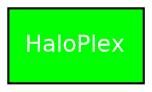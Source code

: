 strict digraph {
	graph [bb="0,0,60,36",
		size=12
	];
	node [label="\N"];
	"HaloPlex(config_file=/root/opt/ratatosk.ext.scilife/ratatosk/ext/scilife/../../.\
./config/scilife/haloplex.yaml, custom_config=None, dry_run=False, restart=False\
, restart_from=None, options=(), parent_task=(), num_threads=1, pipe=False, targ\
et=None, suffix=(), use_long_names=False, use_target_names=False, label=None, di\
ff_label=None, add_label=None, exe_path=None, target_generator_handler=None, ind\
ir=/home/kevlar/RataTUSK/data/subset/, outdir=/home/kevlar/RataTUSK/data/subset/\
, target_generator_file=None, sample=(), flowcell=(), lane=())"	 [fillcolor=green,
		fontcolor=white,
		fontname=Helvetica,
		fontsize=11,
		height="0.5",
		label=HaloPlex,
		pos="30,18",
		shape=box,
		style=filled,
		width="0.83333"];
}
